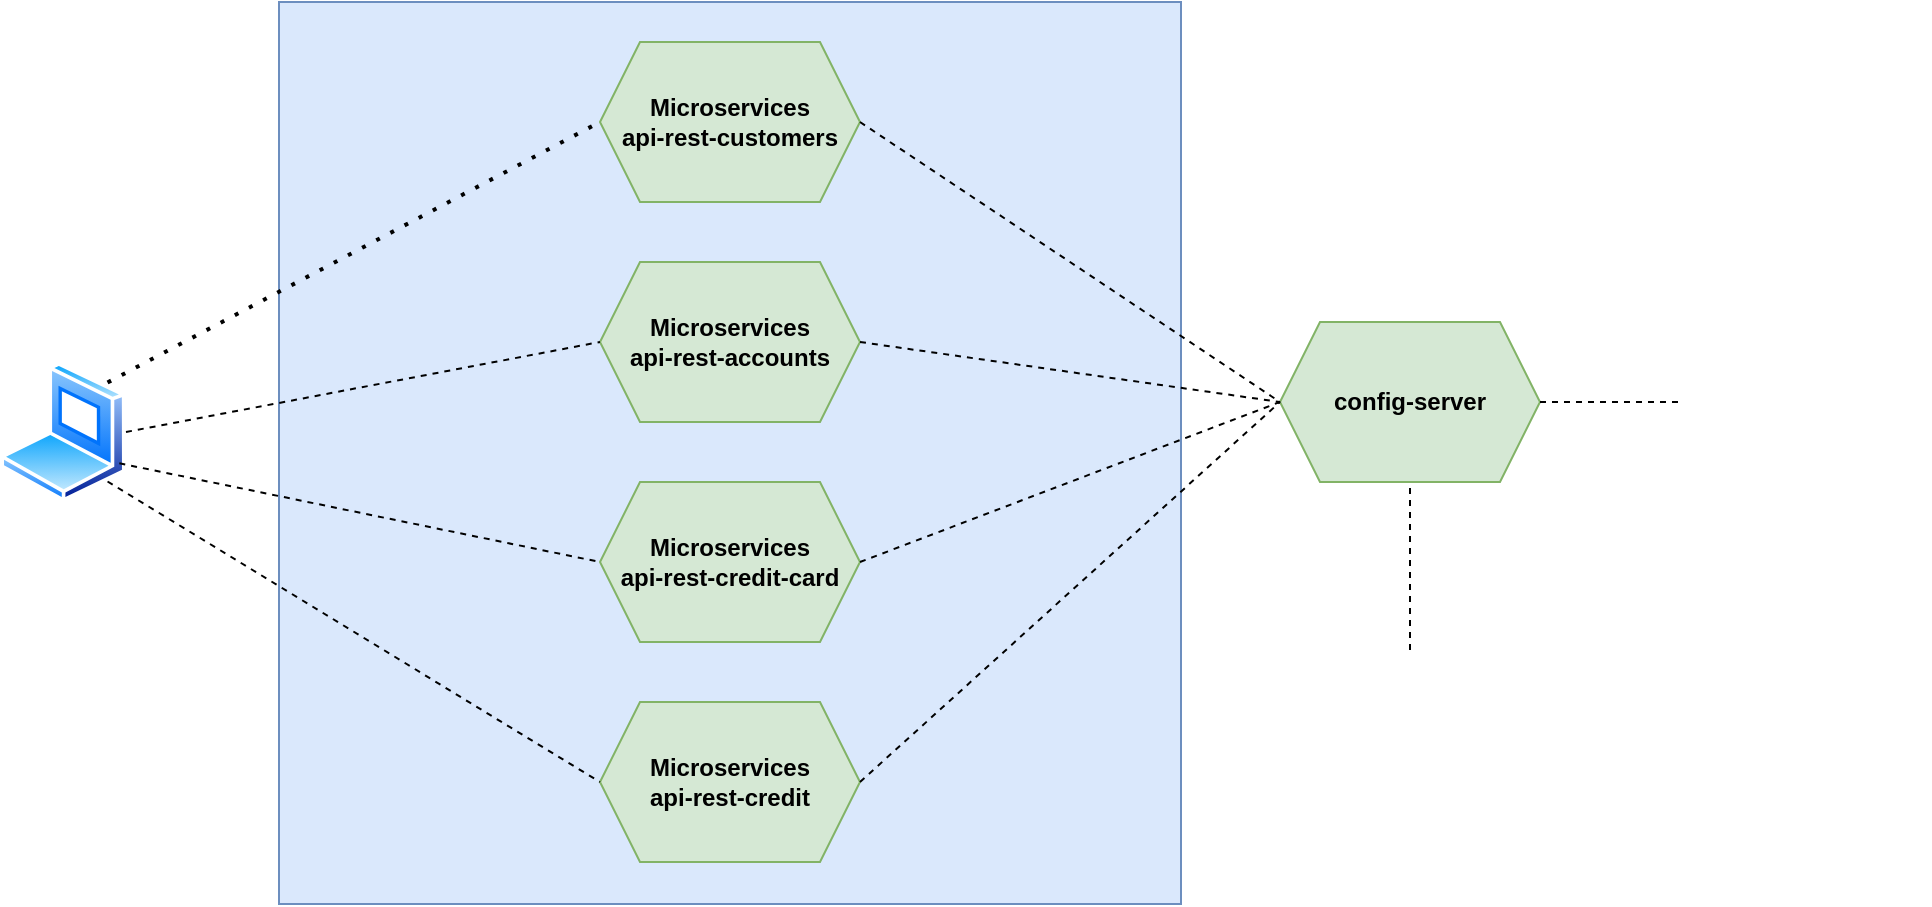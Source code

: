 <mxfile version="19.0.1" type="device"><diagram id="aT8NDUZvNBnNFyrs_4ge" name="Page-1"><mxGraphModel dx="1038" dy="521" grid="1" gridSize="10" guides="1" tooltips="1" connect="1" arrows="1" fold="1" page="1" pageScale="1" pageWidth="1169" pageHeight="827" math="0" shadow="0"><root><mxCell id="0"/><mxCell id="1" parent="0"/><mxCell id="3HbNpX3yss-_wz9knnuK-14" value="" style="whiteSpace=wrap;html=1;aspect=fixed;fillColor=#dae8fc;strokeColor=#6c8ebf;" vertex="1" parent="1"><mxGeometry x="179.5" y="50" width="451" height="451" as="geometry"/></mxCell><mxCell id="3HbNpX3yss-_wz9knnuK-5" value="" style="aspect=fixed;perimeter=ellipsePerimeter;html=1;align=center;shadow=0;dashed=0;spacingTop=3;image;image=img/lib/active_directory/laptop_client.svg;" vertex="1" parent="1"><mxGeometry x="40" y="230" width="63" height="70" as="geometry"/></mxCell><mxCell id="3HbNpX3yss-_wz9knnuK-10" value="&lt;b&gt;Microservices&lt;br&gt;api-rest-customers&lt;/b&gt;" style="shape=hexagon;perimeter=hexagonPerimeter2;whiteSpace=wrap;html=1;fixedSize=1;fillColor=#d5e8d4;strokeColor=#82b366;" vertex="1" parent="1"><mxGeometry x="340" y="70" width="130" height="80" as="geometry"/></mxCell><mxCell id="3HbNpX3yss-_wz9knnuK-11" value="&lt;b&gt;Microservices&lt;br&gt;api-rest-accounts&lt;/b&gt;" style="shape=hexagon;perimeter=hexagonPerimeter2;whiteSpace=wrap;html=1;fixedSize=1;fillColor=#d5e8d4;strokeColor=#82b366;" vertex="1" parent="1"><mxGeometry x="340" y="180" width="130" height="80" as="geometry"/></mxCell><mxCell id="3HbNpX3yss-_wz9knnuK-12" value="&lt;b&gt;Microservices&lt;br&gt;api-rest-credit-card&lt;br&gt;&lt;/b&gt;" style="shape=hexagon;perimeter=hexagonPerimeter2;whiteSpace=wrap;html=1;fixedSize=1;fillColor=#d5e8d4;strokeColor=#82b366;" vertex="1" parent="1"><mxGeometry x="340" y="290" width="130" height="80" as="geometry"/></mxCell><mxCell id="3HbNpX3yss-_wz9knnuK-13" value="&lt;b&gt;Microservices&lt;br&gt;api-rest-credit&lt;br&gt;&lt;/b&gt;" style="shape=hexagon;perimeter=hexagonPerimeter2;whiteSpace=wrap;html=1;fixedSize=1;fillColor=#d5e8d4;strokeColor=#82b366;" vertex="1" parent="1"><mxGeometry x="340" y="400" width="130" height="80" as="geometry"/></mxCell><mxCell id="3HbNpX3yss-_wz9knnuK-15" value="" style="endArrow=none;dashed=1;html=1;dashPattern=1 3;strokeWidth=2;rounded=0;exitX=1;exitY=0;exitDx=0;exitDy=0;entryX=0;entryY=0.5;entryDx=0;entryDy=0;" edge="1" parent="1" source="3HbNpX3yss-_wz9knnuK-5" target="3HbNpX3yss-_wz9knnuK-10"><mxGeometry width="50" height="50" relative="1" as="geometry"><mxPoint x="120" y="180" as="sourcePoint"/><mxPoint x="170" y="130" as="targetPoint"/></mxGeometry></mxCell><mxCell id="3HbNpX3yss-_wz9knnuK-16" value="" style="endArrow=none;dashed=1;html=1;rounded=0;entryX=0;entryY=0.5;entryDx=0;entryDy=0;exitX=1;exitY=0.5;exitDx=0;exitDy=0;" edge="1" parent="1" source="3HbNpX3yss-_wz9knnuK-5" target="3HbNpX3yss-_wz9knnuK-11"><mxGeometry width="50" height="50" relative="1" as="geometry"><mxPoint x="103" y="330" as="sourcePoint"/><mxPoint x="153" y="280" as="targetPoint"/></mxGeometry></mxCell><mxCell id="3HbNpX3yss-_wz9knnuK-17" value="" style="endArrow=none;dashed=1;html=1;rounded=0;exitX=1;exitY=0.75;exitDx=0;exitDy=0;entryX=0;entryY=0.5;entryDx=0;entryDy=0;" edge="1" parent="1" source="3HbNpX3yss-_wz9knnuK-5" target="3HbNpX3yss-_wz9knnuK-12"><mxGeometry width="50" height="50" relative="1" as="geometry"><mxPoint x="113" y="275" as="sourcePoint"/><mxPoint x="350" y="230" as="targetPoint"/></mxGeometry></mxCell><mxCell id="3HbNpX3yss-_wz9knnuK-18" value="" style="endArrow=none;dashed=1;html=1;rounded=0;entryX=0;entryY=0.5;entryDx=0;entryDy=0;exitX=1;exitY=1;exitDx=0;exitDy=0;" edge="1" parent="1" source="3HbNpX3yss-_wz9knnuK-5" target="3HbNpX3yss-_wz9knnuK-13"><mxGeometry width="50" height="50" relative="1" as="geometry"><mxPoint x="100" y="430" as="sourcePoint"/><mxPoint x="150" y="380" as="targetPoint"/></mxGeometry></mxCell><mxCell id="3HbNpX3yss-_wz9knnuK-19" value="&lt;b&gt;config-server&lt;/b&gt;" style="shape=hexagon;perimeter=hexagonPerimeter2;whiteSpace=wrap;html=1;fixedSize=1;fillColor=#d5e8d4;strokeColor=#82b366;" vertex="1" parent="1"><mxGeometry x="680" y="210" width="130" height="80" as="geometry"/></mxCell><mxCell id="3HbNpX3yss-_wz9knnuK-20" value="" style="endArrow=none;dashed=1;html=1;rounded=0;entryX=0;entryY=0.5;entryDx=0;entryDy=0;exitX=1;exitY=0.5;exitDx=0;exitDy=0;" edge="1" parent="1" source="3HbNpX3yss-_wz9knnuK-10" target="3HbNpX3yss-_wz9knnuK-19"><mxGeometry width="50" height="50" relative="1" as="geometry"><mxPoint x="540" y="170" as="sourcePoint"/><mxPoint x="590" y="120" as="targetPoint"/></mxGeometry></mxCell><mxCell id="3HbNpX3yss-_wz9knnuK-21" value="" style="endArrow=none;dashed=1;html=1;rounded=0;entryX=0;entryY=0.5;entryDx=0;entryDy=0;exitX=1;exitY=0.5;exitDx=0;exitDy=0;" edge="1" parent="1" source="3HbNpX3yss-_wz9knnuK-11" target="3HbNpX3yss-_wz9knnuK-19"><mxGeometry width="50" height="50" relative="1" as="geometry"><mxPoint x="550" y="350" as="sourcePoint"/><mxPoint x="600" y="300" as="targetPoint"/></mxGeometry></mxCell><mxCell id="3HbNpX3yss-_wz9knnuK-22" value="" style="endArrow=none;dashed=1;html=1;rounded=0;entryX=0;entryY=0.5;entryDx=0;entryDy=0;exitX=1;exitY=0.5;exitDx=0;exitDy=0;" edge="1" parent="1" source="3HbNpX3yss-_wz9knnuK-12" target="3HbNpX3yss-_wz9knnuK-19"><mxGeometry width="50" height="50" relative="1" as="geometry"><mxPoint x="580" y="350" as="sourcePoint"/><mxPoint x="630" y="300" as="targetPoint"/></mxGeometry></mxCell><mxCell id="3HbNpX3yss-_wz9knnuK-23" value="" style="endArrow=none;dashed=1;html=1;rounded=0;entryX=0;entryY=0.5;entryDx=0;entryDy=0;exitX=1;exitY=0.5;exitDx=0;exitDy=0;" edge="1" parent="1" source="3HbNpX3yss-_wz9knnuK-13" target="3HbNpX3yss-_wz9knnuK-19"><mxGeometry width="50" height="50" relative="1" as="geometry"><mxPoint x="570" y="440" as="sourcePoint"/><mxPoint x="620" y="390" as="targetPoint"/></mxGeometry></mxCell><mxCell id="3HbNpX3yss-_wz9knnuK-24" value="" style="shape=image;verticalLabelPosition=bottom;labelBackgroundColor=default;verticalAlign=top;aspect=fixed;imageAspect=0;image=https://cdn-icons-png.flaticon.com/512/25/25231.png;" vertex="1" parent="1"><mxGeometry x="705" y="374" width="80" height="80" as="geometry"/></mxCell><mxCell id="3HbNpX3yss-_wz9knnuK-25" value="" style="endArrow=none;dashed=1;html=1;rounded=0;exitX=0.5;exitY=0;exitDx=0;exitDy=0;" edge="1" parent="1" source="3HbNpX3yss-_wz9knnuK-24" target="3HbNpX3yss-_wz9knnuK-19"><mxGeometry width="50" height="50" relative="1" as="geometry"><mxPoint x="700" y="580" as="sourcePoint"/><mxPoint x="750" y="530" as="targetPoint"/></mxGeometry></mxCell><mxCell id="3HbNpX3yss-_wz9knnuK-37" value="" style="shape=image;verticalLabelPosition=bottom;labelBackgroundColor=default;verticalAlign=top;aspect=fixed;imageAspect=0;image=https://user-images.githubusercontent.com/11978772/40430921-73d53922-5e63-11e8-8dcd-1662136c3212.png;" vertex="1" parent="1"><mxGeometry x="880" y="203.13" width="125" height="93.75" as="geometry"/></mxCell><mxCell id="3HbNpX3yss-_wz9knnuK-38" value="" style="endArrow=none;dashed=1;html=1;rounded=0;exitX=1;exitY=0.5;exitDx=0;exitDy=0;" edge="1" parent="1" source="3HbNpX3yss-_wz9knnuK-19" target="3HbNpX3yss-_wz9knnuK-37"><mxGeometry width="50" height="50" relative="1" as="geometry"><mxPoint x="840" y="370" as="sourcePoint"/><mxPoint x="890" y="320" as="targetPoint"/></mxGeometry></mxCell></root></mxGraphModel></diagram></mxfile>